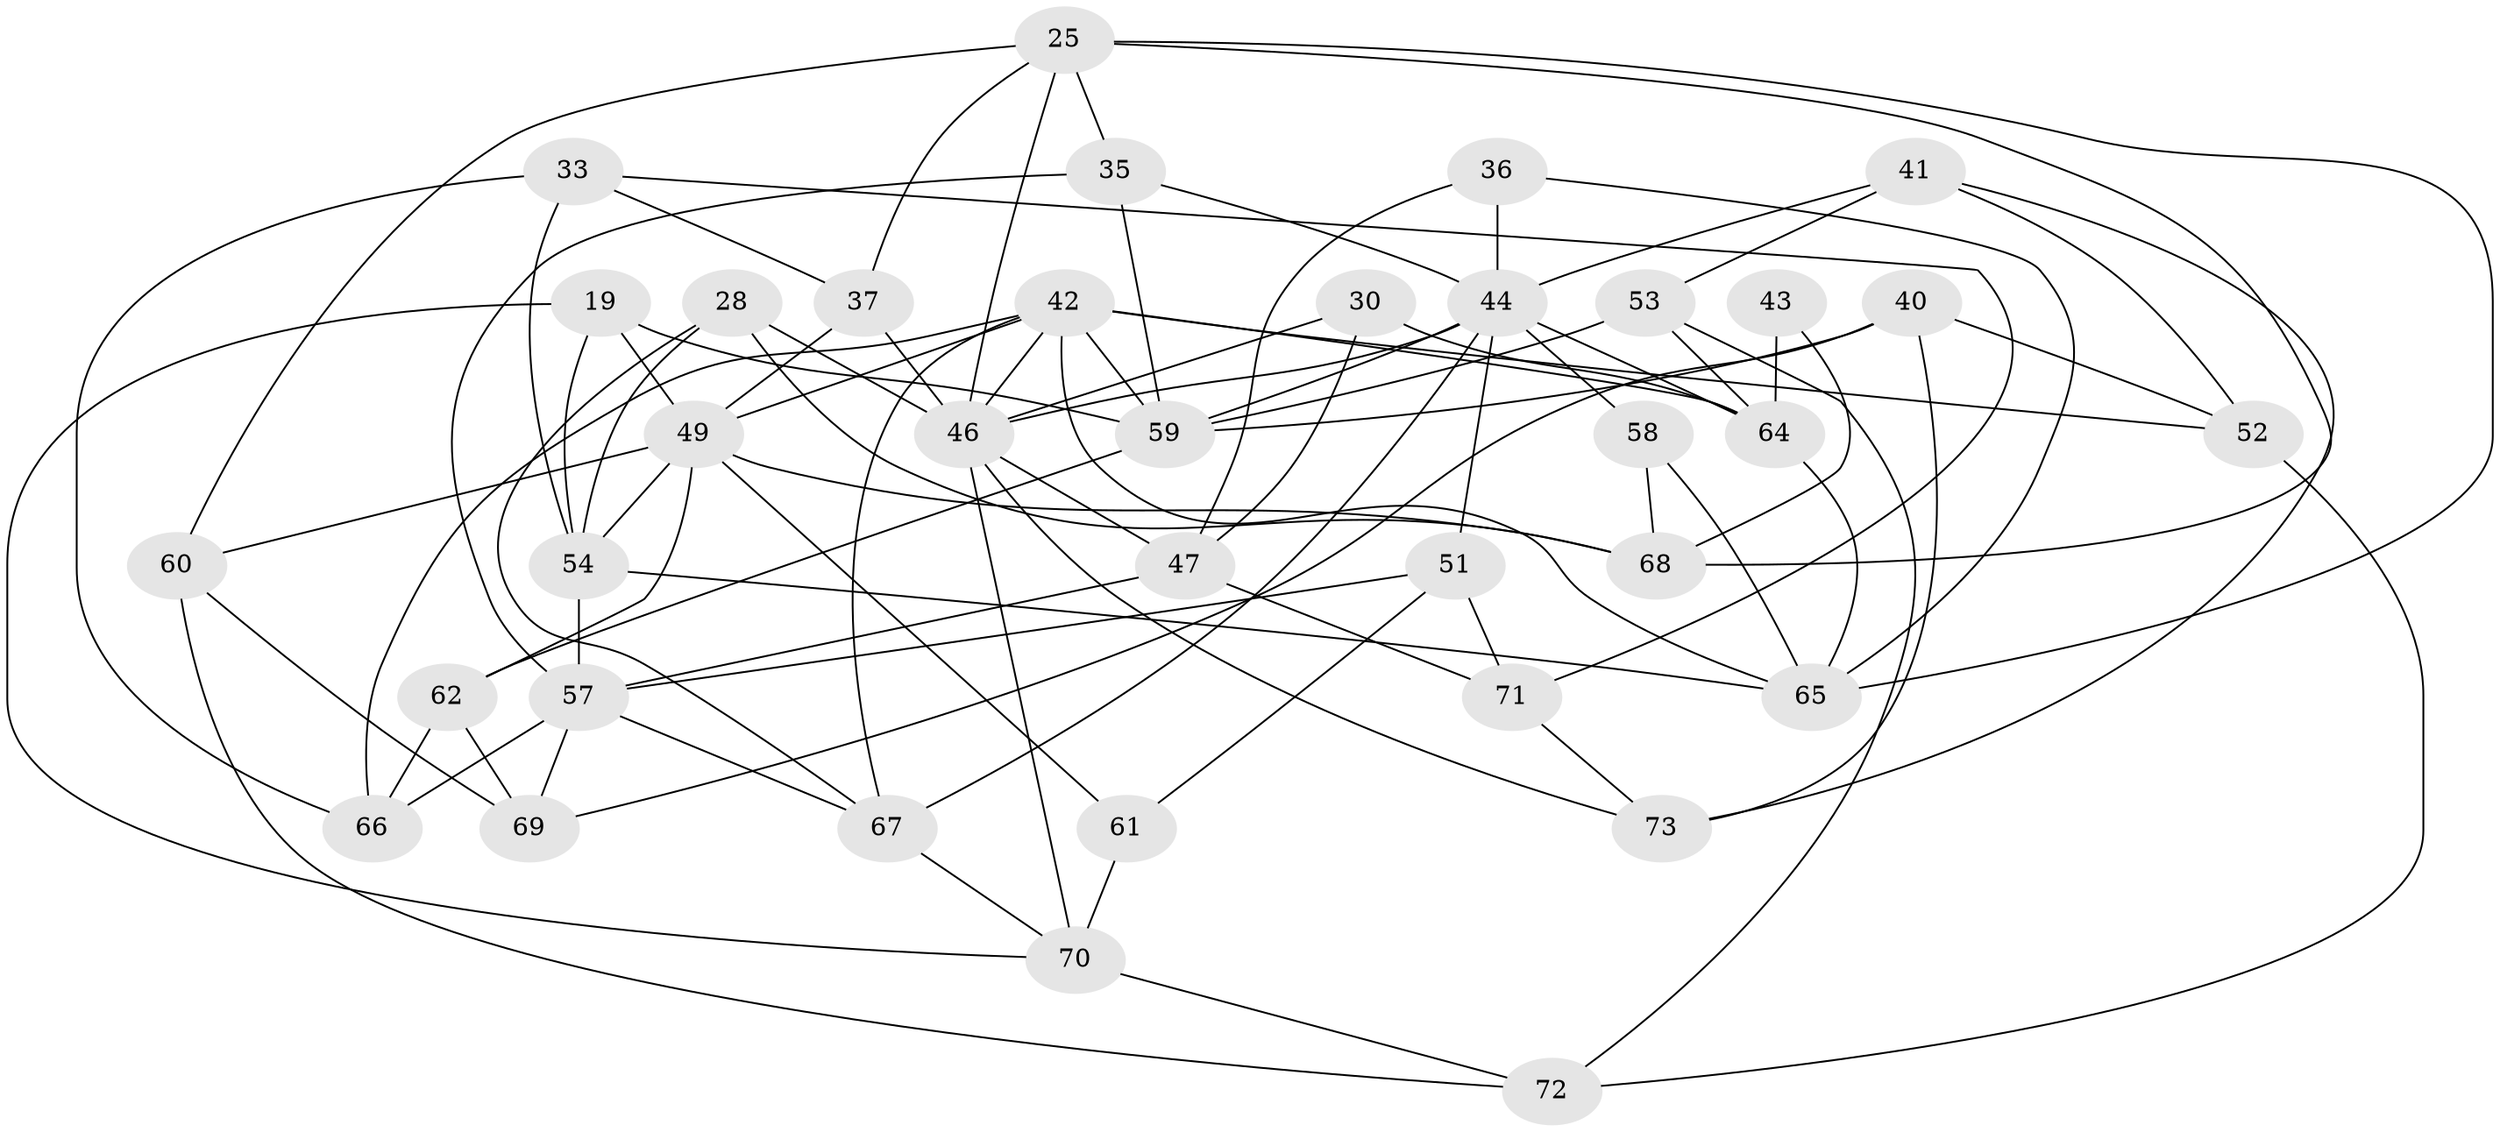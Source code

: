 // original degree distribution, {4: 1.0}
// Generated by graph-tools (version 1.1) at 2025/01/03/04/25 22:01:57]
// undirected, 36 vertices, 87 edges
graph export_dot {
graph [start="1"]
  node [color=gray90,style=filled];
  19 [super="+9"];
  25 [super="+5+6"];
  28;
  30;
  33 [super="+13"];
  35;
  36;
  37 [super="+26"];
  40;
  41;
  42 [super="+31+32"];
  43;
  44 [super="+16+34"];
  46 [super="+12+15+38"];
  47 [super="+39"];
  49 [super="+29"];
  51;
  52;
  53;
  54 [super="+24"];
  57 [super="+7+10+45"];
  58;
  59 [super="+56"];
  60;
  61;
  62;
  64 [super="+27+48"];
  65 [super="+2+55"];
  66;
  67 [super="+50"];
  68 [super="+63"];
  69;
  70 [super="+14"];
  71;
  72;
  73;
  19 -- 70;
  19 -- 54;
  19 -- 59 [weight=3];
  19 -- 49;
  25 -- 60;
  25 -- 37 [weight=2];
  25 -- 65;
  25 -- 35;
  25 -- 68 [weight=2];
  25 -- 46;
  28 -- 67;
  28 -- 68;
  28 -- 46;
  28 -- 54;
  30 -- 64 [weight=2];
  30 -- 46;
  30 -- 47;
  33 -- 66;
  33 -- 37 [weight=2];
  33 -- 54 [weight=2];
  33 -- 71;
  35 -- 59;
  35 -- 44;
  35 -- 57;
  36 -- 44 [weight=2];
  36 -- 47;
  36 -- 65;
  37 -- 46;
  37 -- 49;
  40 -- 73;
  40 -- 52;
  40 -- 69;
  40 -- 59;
  41 -- 73;
  41 -- 52;
  41 -- 53;
  41 -- 44;
  42 -- 59 [weight=2];
  42 -- 67 [weight=2];
  42 -- 66;
  42 -- 64 [weight=2];
  42 -- 65;
  42 -- 52;
  42 -- 46 [weight=2];
  42 -- 49;
  43 -- 68;
  43 -- 64 [weight=3];
  44 -- 58;
  44 -- 51;
  44 -- 59;
  44 -- 64;
  44 -- 67;
  44 -- 46 [weight=3];
  46 -- 47;
  46 -- 70;
  46 -- 73;
  47 -- 71;
  47 -- 57 [weight=2];
  49 -- 60;
  49 -- 61;
  49 -- 54;
  49 -- 68;
  49 -- 62;
  51 -- 61;
  51 -- 71;
  51 -- 57;
  52 -- 72;
  53 -- 64;
  53 -- 72;
  53 -- 59;
  54 -- 57 [weight=3];
  54 -- 65 [weight=2];
  57 -- 69;
  57 -- 66;
  57 -- 67;
  58 -- 65 [weight=2];
  58 -- 68;
  59 -- 62;
  60 -- 69;
  60 -- 72;
  61 -- 70 [weight=2];
  62 -- 66;
  62 -- 69;
  64 -- 65;
  67 -- 70;
  70 -- 72;
  71 -- 73;
}
